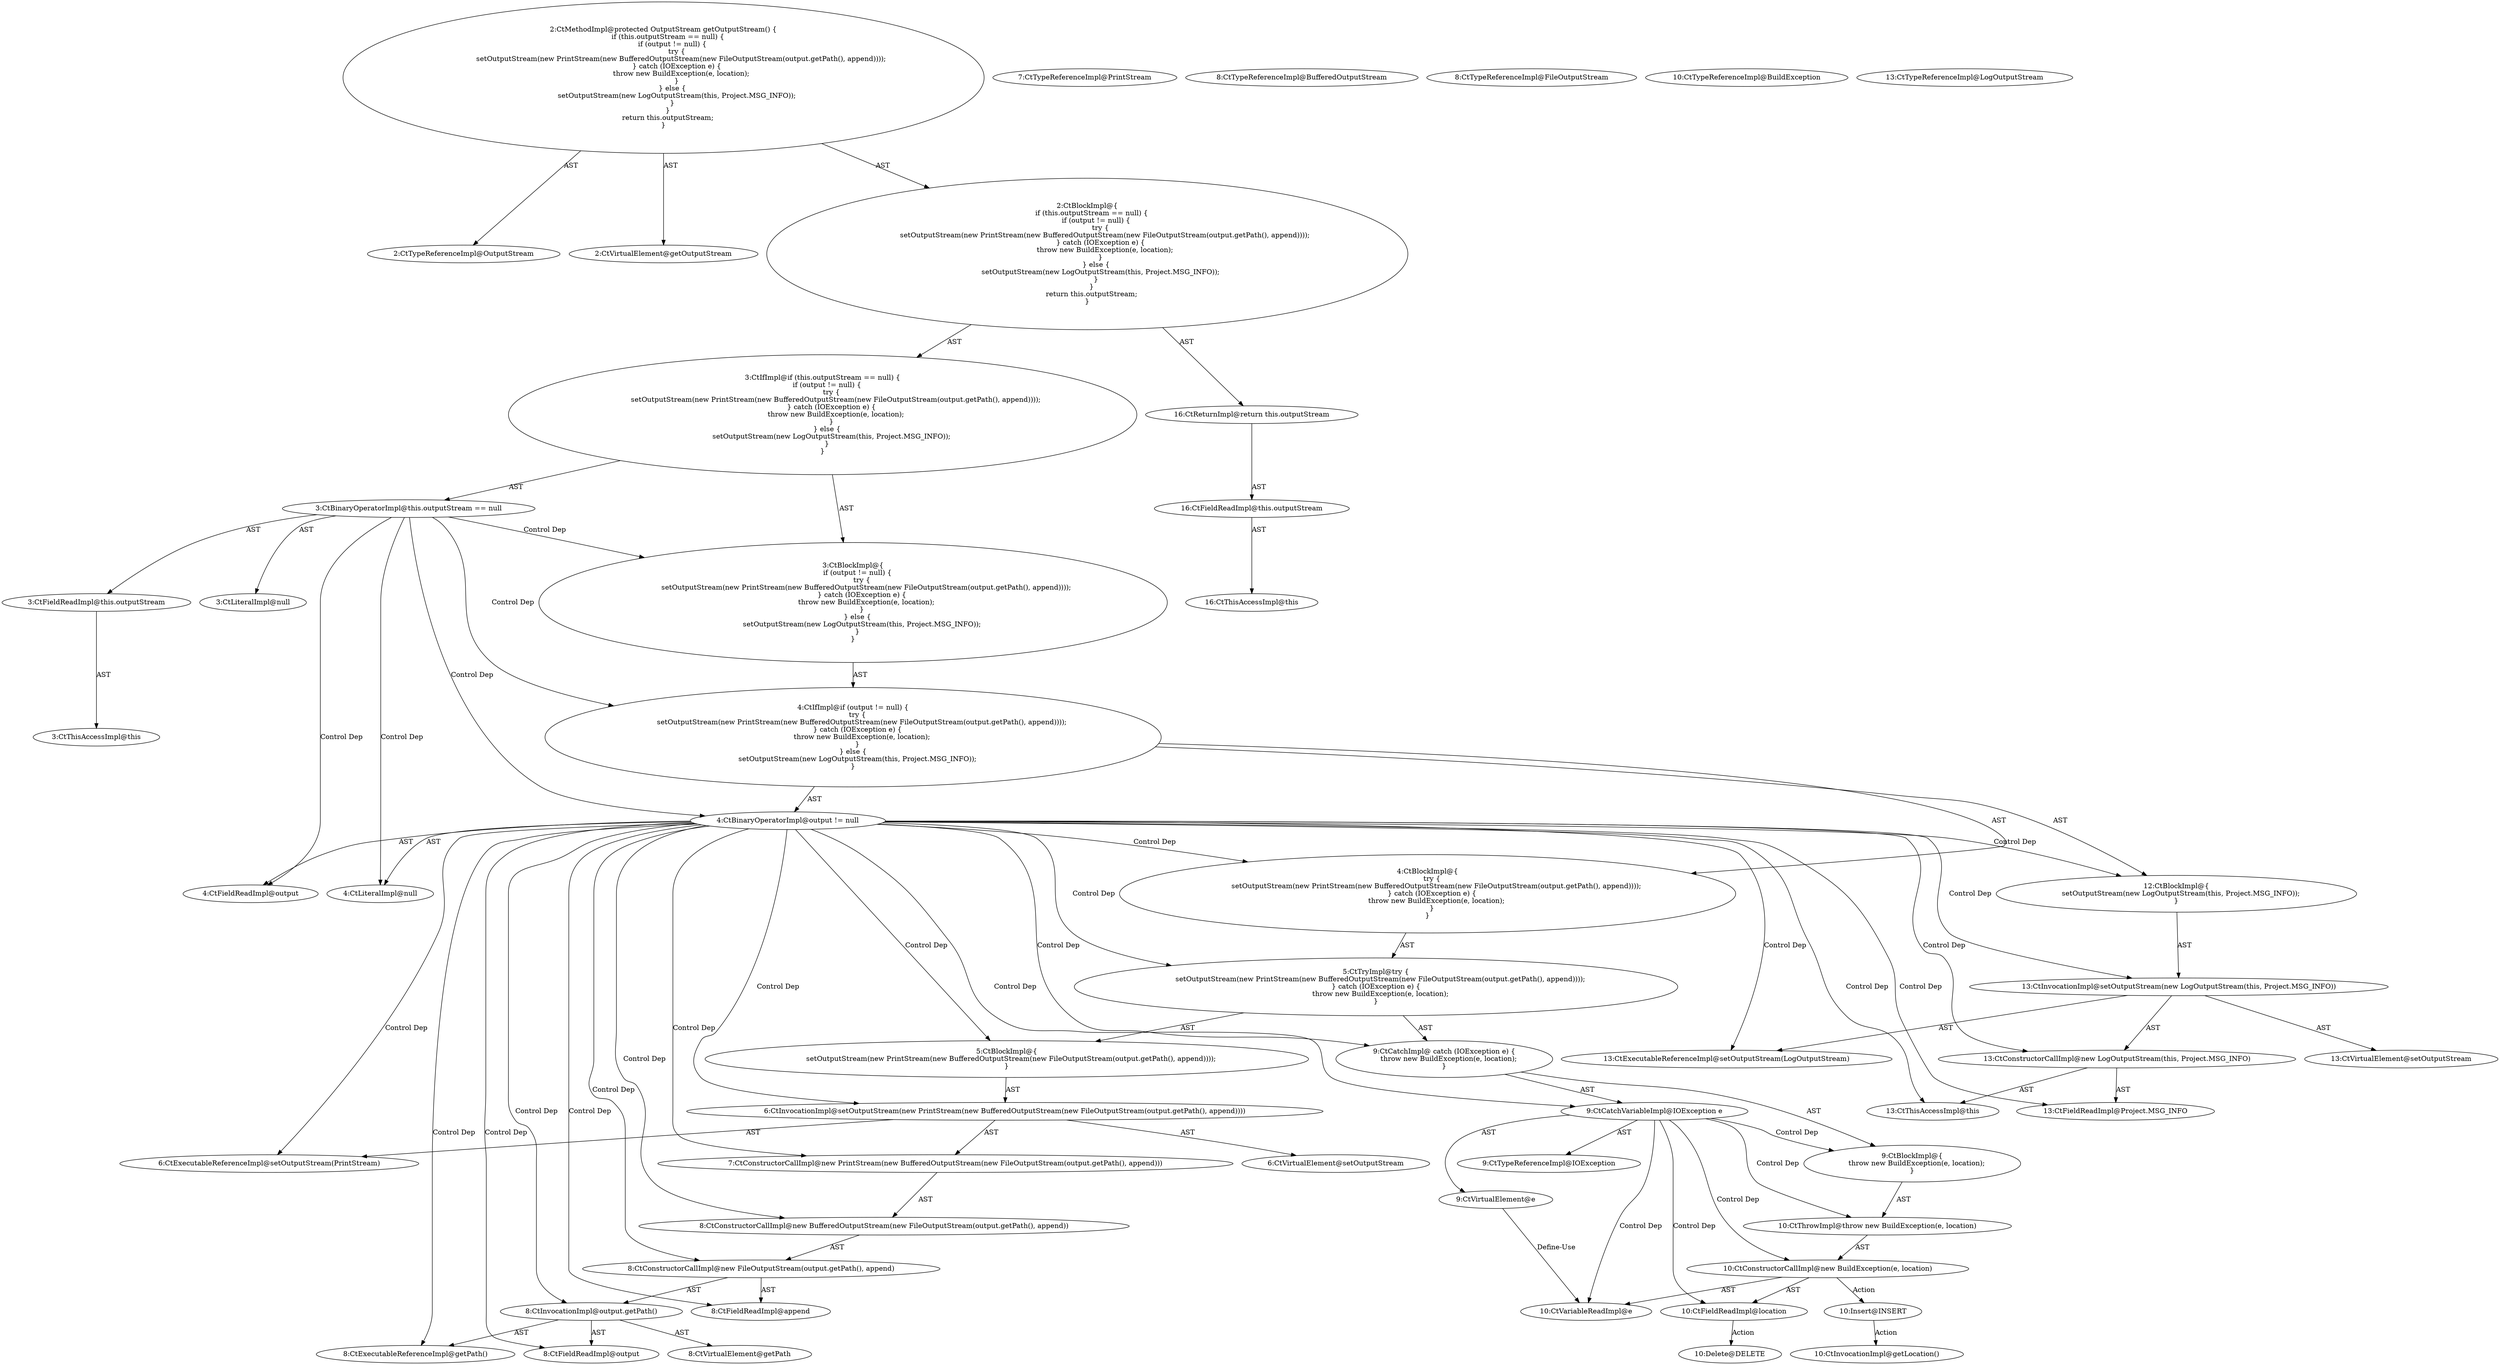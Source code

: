 digraph "getOutputStream#?" {
0 [label="2:CtTypeReferenceImpl@OutputStream" shape=ellipse]
1 [label="2:CtVirtualElement@getOutputStream" shape=ellipse]
2 [label="3:CtThisAccessImpl@this" shape=ellipse]
3 [label="3:CtFieldReadImpl@this.outputStream" shape=ellipse]
4 [label="3:CtLiteralImpl@null" shape=ellipse]
5 [label="3:CtBinaryOperatorImpl@this.outputStream == null" shape=ellipse]
6 [label="4:CtFieldReadImpl@output" shape=ellipse]
7 [label="4:CtLiteralImpl@null" shape=ellipse]
8 [label="4:CtBinaryOperatorImpl@output != null" shape=ellipse]
9 [label="6:CtExecutableReferenceImpl@setOutputStream(PrintStream)" shape=ellipse]
10 [label="6:CtVirtualElement@setOutputStream" shape=ellipse]
11 [label="7:CtTypeReferenceImpl@PrintStream" shape=ellipse]
12 [label="8:CtTypeReferenceImpl@BufferedOutputStream" shape=ellipse]
13 [label="8:CtTypeReferenceImpl@FileOutputStream" shape=ellipse]
14 [label="8:CtExecutableReferenceImpl@getPath()" shape=ellipse]
15 [label="8:CtVirtualElement@getPath" shape=ellipse]
16 [label="8:CtFieldReadImpl@output" shape=ellipse]
17 [label="8:CtInvocationImpl@output.getPath()" shape=ellipse]
18 [label="8:CtFieldReadImpl@append" shape=ellipse]
19 [label="8:CtConstructorCallImpl@new FileOutputStream(output.getPath(), append)" shape=ellipse]
20 [label="8:CtConstructorCallImpl@new BufferedOutputStream(new FileOutputStream(output.getPath(), append))" shape=ellipse]
21 [label="7:CtConstructorCallImpl@new PrintStream(new BufferedOutputStream(new FileOutputStream(output.getPath(), append)))" shape=ellipse]
22 [label="6:CtInvocationImpl@setOutputStream(new PrintStream(new BufferedOutputStream(new FileOutputStream(output.getPath(), append))))" shape=ellipse]
23 [label="5:CtBlockImpl@\{
    setOutputStream(new PrintStream(new BufferedOutputStream(new FileOutputStream(output.getPath(), append))));
\}" shape=ellipse]
24 [label="9:CtVirtualElement@e" shape=ellipse]
25 [label="9:CtTypeReferenceImpl@IOException" shape=ellipse]
26 [label="9:CtCatchVariableImpl@IOException e" shape=ellipse]
27 [label="10:CtTypeReferenceImpl@BuildException" shape=ellipse]
28 [label="10:CtVariableReadImpl@e" shape=ellipse]
29 [label="10:CtFieldReadImpl@location" shape=ellipse]
30 [label="10:CtConstructorCallImpl@new BuildException(e, location)" shape=ellipse]
31 [label="10:CtThrowImpl@throw new BuildException(e, location)" shape=ellipse]
32 [label="9:CtBlockImpl@\{
    throw new BuildException(e, location);
\}" shape=ellipse]
33 [label="9:CtCatchImpl@ catch (IOException e) \{
    throw new BuildException(e, location);
\}" shape=ellipse]
34 [label="5:CtTryImpl@try \{
    setOutputStream(new PrintStream(new BufferedOutputStream(new FileOutputStream(output.getPath(), append))));
\} catch (IOException e) \{
    throw new BuildException(e, location);
\}" shape=ellipse]
35 [label="4:CtBlockImpl@\{
    try \{
        setOutputStream(new PrintStream(new BufferedOutputStream(new FileOutputStream(output.getPath(), append))));
    \} catch (IOException e) \{
        throw new BuildException(e, location);
    \}
\}" shape=ellipse]
36 [label="13:CtExecutableReferenceImpl@setOutputStream(LogOutputStream)" shape=ellipse]
37 [label="13:CtVirtualElement@setOutputStream" shape=ellipse]
38 [label="13:CtTypeReferenceImpl@LogOutputStream" shape=ellipse]
39 [label="13:CtThisAccessImpl@this" shape=ellipse]
40 [label="13:CtFieldReadImpl@Project.MSG_INFO" shape=ellipse]
41 [label="13:CtConstructorCallImpl@new LogOutputStream(this, Project.MSG_INFO)" shape=ellipse]
42 [label="13:CtInvocationImpl@setOutputStream(new LogOutputStream(this, Project.MSG_INFO))" shape=ellipse]
43 [label="12:CtBlockImpl@\{
    setOutputStream(new LogOutputStream(this, Project.MSG_INFO));
\}" shape=ellipse]
44 [label="4:CtIfImpl@if (output != null) \{
    try \{
        setOutputStream(new PrintStream(new BufferedOutputStream(new FileOutputStream(output.getPath(), append))));
    \} catch (IOException e) \{
        throw new BuildException(e, location);
    \}
\} else \{
    setOutputStream(new LogOutputStream(this, Project.MSG_INFO));
\}" shape=ellipse]
45 [label="3:CtBlockImpl@\{
    if (output != null) \{
        try \{
            setOutputStream(new PrintStream(new BufferedOutputStream(new FileOutputStream(output.getPath(), append))));
        \} catch (IOException e) \{
            throw new BuildException(e, location);
        \}
    \} else \{
        setOutputStream(new LogOutputStream(this, Project.MSG_INFO));
    \}
\}" shape=ellipse]
46 [label="3:CtIfImpl@if (this.outputStream == null) \{
    if (output != null) \{
        try \{
            setOutputStream(new PrintStream(new BufferedOutputStream(new FileOutputStream(output.getPath(), append))));
        \} catch (IOException e) \{
            throw new BuildException(e, location);
        \}
    \} else \{
        setOutputStream(new LogOutputStream(this, Project.MSG_INFO));
    \}
\}" shape=ellipse]
47 [label="16:CtThisAccessImpl@this" shape=ellipse]
48 [label="16:CtFieldReadImpl@this.outputStream" shape=ellipse]
49 [label="16:CtReturnImpl@return this.outputStream" shape=ellipse]
50 [label="2:CtBlockImpl@\{
    if (this.outputStream == null) \{
        if (output != null) \{
            try \{
                setOutputStream(new PrintStream(new BufferedOutputStream(new FileOutputStream(output.getPath(), append))));
            \} catch (IOException e) \{
                throw new BuildException(e, location);
            \}
        \} else \{
            setOutputStream(new LogOutputStream(this, Project.MSG_INFO));
        \}
    \}
    return this.outputStream;
\}" shape=ellipse]
51 [label="2:CtMethodImpl@protected OutputStream getOutputStream() \{
    if (this.outputStream == null) \{
        if (output != null) \{
            try \{
                setOutputStream(new PrintStream(new BufferedOutputStream(new FileOutputStream(output.getPath(), append))));
            \} catch (IOException e) \{
                throw new BuildException(e, location);
            \}
        \} else \{
            setOutputStream(new LogOutputStream(this, Project.MSG_INFO));
        \}
    \}
    return this.outputStream;
\}" shape=ellipse]
52 [label="10:Delete@DELETE" shape=ellipse]
53 [label="10:Insert@INSERT" shape=ellipse]
54 [label="10:CtInvocationImpl@getLocation()" shape=ellipse]
3 -> 2 [label="AST"];
5 -> 3 [label="AST"];
5 -> 4 [label="AST"];
5 -> 45 [label="Control Dep"];
5 -> 44 [label="Control Dep"];
5 -> 8 [label="Control Dep"];
5 -> 6 [label="Control Dep"];
5 -> 7 [label="Control Dep"];
8 -> 6 [label="AST"];
8 -> 7 [label="AST"];
8 -> 35 [label="Control Dep"];
8 -> 34 [label="Control Dep"];
8 -> 23 [label="Control Dep"];
8 -> 22 [label="Control Dep"];
8 -> 9 [label="Control Dep"];
8 -> 21 [label="Control Dep"];
8 -> 20 [label="Control Dep"];
8 -> 19 [label="Control Dep"];
8 -> 17 [label="Control Dep"];
8 -> 14 [label="Control Dep"];
8 -> 16 [label="Control Dep"];
8 -> 18 [label="Control Dep"];
8 -> 33 [label="Control Dep"];
8 -> 26 [label="Control Dep"];
8 -> 43 [label="Control Dep"];
8 -> 42 [label="Control Dep"];
8 -> 36 [label="Control Dep"];
8 -> 41 [label="Control Dep"];
8 -> 39 [label="Control Dep"];
8 -> 40 [label="Control Dep"];
17 -> 15 [label="AST"];
17 -> 16 [label="AST"];
17 -> 14 [label="AST"];
19 -> 17 [label="AST"];
19 -> 18 [label="AST"];
20 -> 19 [label="AST"];
21 -> 20 [label="AST"];
22 -> 10 [label="AST"];
22 -> 9 [label="AST"];
22 -> 21 [label="AST"];
23 -> 22 [label="AST"];
24 -> 28 [label="Define-Use"];
26 -> 24 [label="AST"];
26 -> 25 [label="AST"];
26 -> 32 [label="Control Dep"];
26 -> 31 [label="Control Dep"];
26 -> 30 [label="Control Dep"];
26 -> 28 [label="Control Dep"];
26 -> 29 [label="Control Dep"];
29 -> 52 [label="Action"];
30 -> 28 [label="AST"];
30 -> 29 [label="AST"];
30 -> 53 [label="Action"];
31 -> 30 [label="AST"];
32 -> 31 [label="AST"];
33 -> 26 [label="AST"];
33 -> 32 [label="AST"];
34 -> 23 [label="AST"];
34 -> 33 [label="AST"];
35 -> 34 [label="AST"];
41 -> 39 [label="AST"];
41 -> 40 [label="AST"];
42 -> 37 [label="AST"];
42 -> 36 [label="AST"];
42 -> 41 [label="AST"];
43 -> 42 [label="AST"];
44 -> 8 [label="AST"];
44 -> 35 [label="AST"];
44 -> 43 [label="AST"];
45 -> 44 [label="AST"];
46 -> 5 [label="AST"];
46 -> 45 [label="AST"];
48 -> 47 [label="AST"];
49 -> 48 [label="AST"];
50 -> 46 [label="AST"];
50 -> 49 [label="AST"];
51 -> 1 [label="AST"];
51 -> 0 [label="AST"];
51 -> 50 [label="AST"];
53 -> 54 [label="Action"];
}